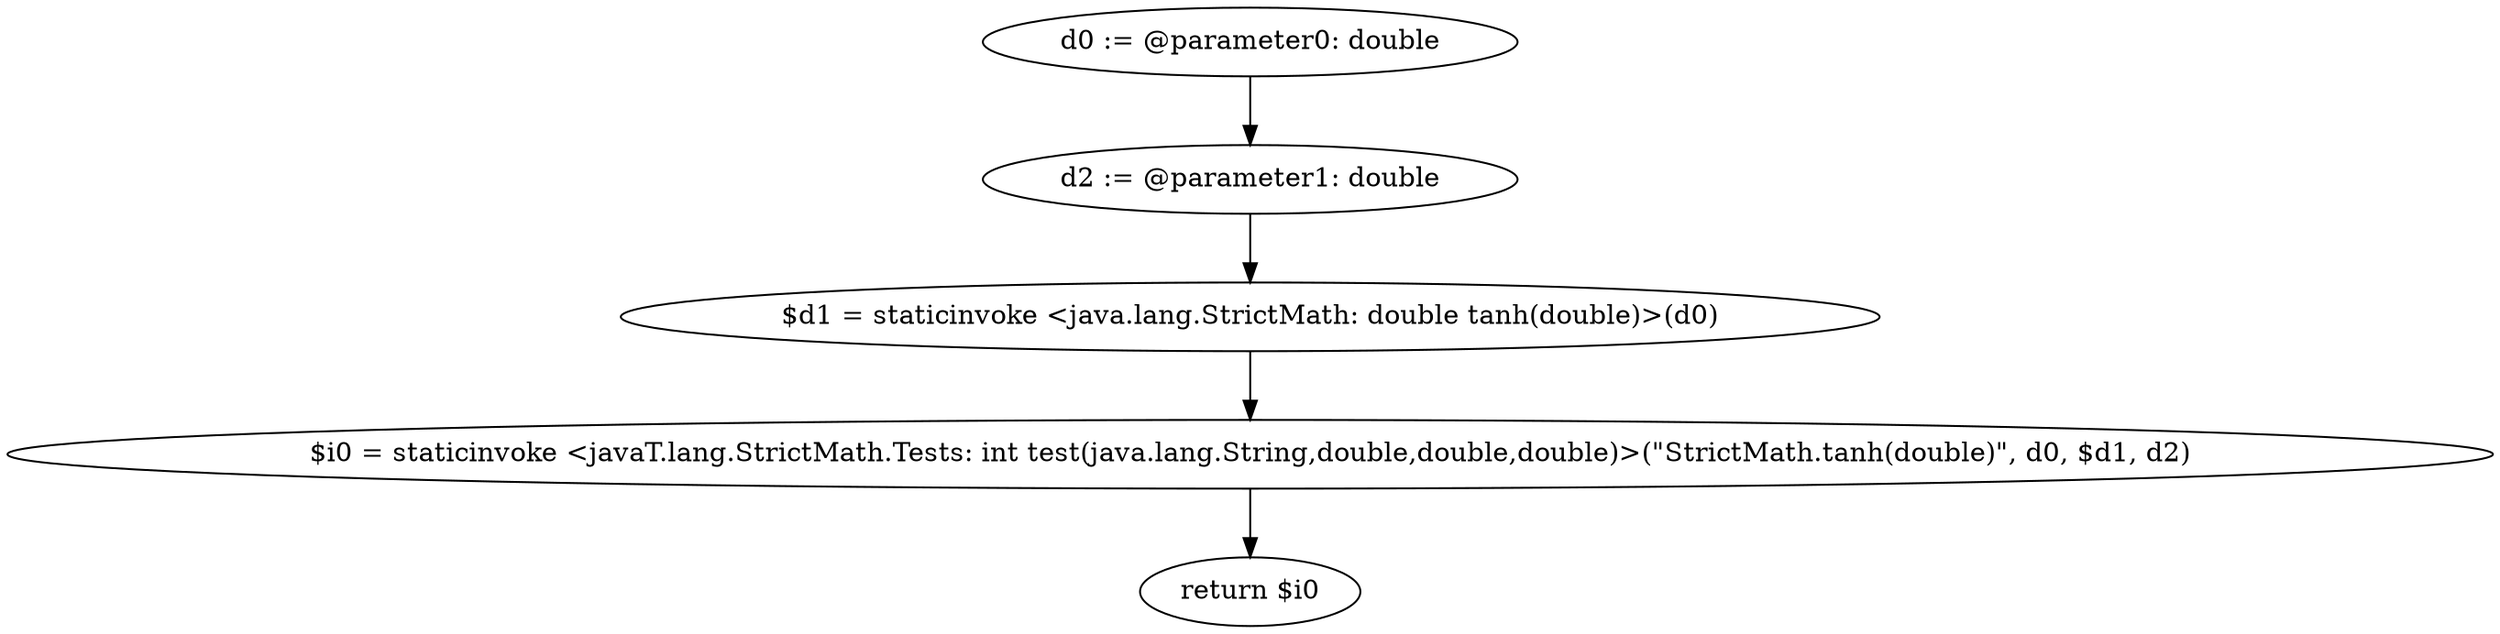 digraph "unitGraph" {
    "d0 := @parameter0: double"
    "d2 := @parameter1: double"
    "$d1 = staticinvoke <java.lang.StrictMath: double tanh(double)>(d0)"
    "$i0 = staticinvoke <javaT.lang.StrictMath.Tests: int test(java.lang.String,double,double,double)>(\"StrictMath.tanh(double)\", d0, $d1, d2)"
    "return $i0"
    "d0 := @parameter0: double"->"d2 := @parameter1: double";
    "d2 := @parameter1: double"->"$d1 = staticinvoke <java.lang.StrictMath: double tanh(double)>(d0)";
    "$d1 = staticinvoke <java.lang.StrictMath: double tanh(double)>(d0)"->"$i0 = staticinvoke <javaT.lang.StrictMath.Tests: int test(java.lang.String,double,double,double)>(\"StrictMath.tanh(double)\", d0, $d1, d2)";
    "$i0 = staticinvoke <javaT.lang.StrictMath.Tests: int test(java.lang.String,double,double,double)>(\"StrictMath.tanh(double)\", d0, $d1, d2)"->"return $i0";
}
